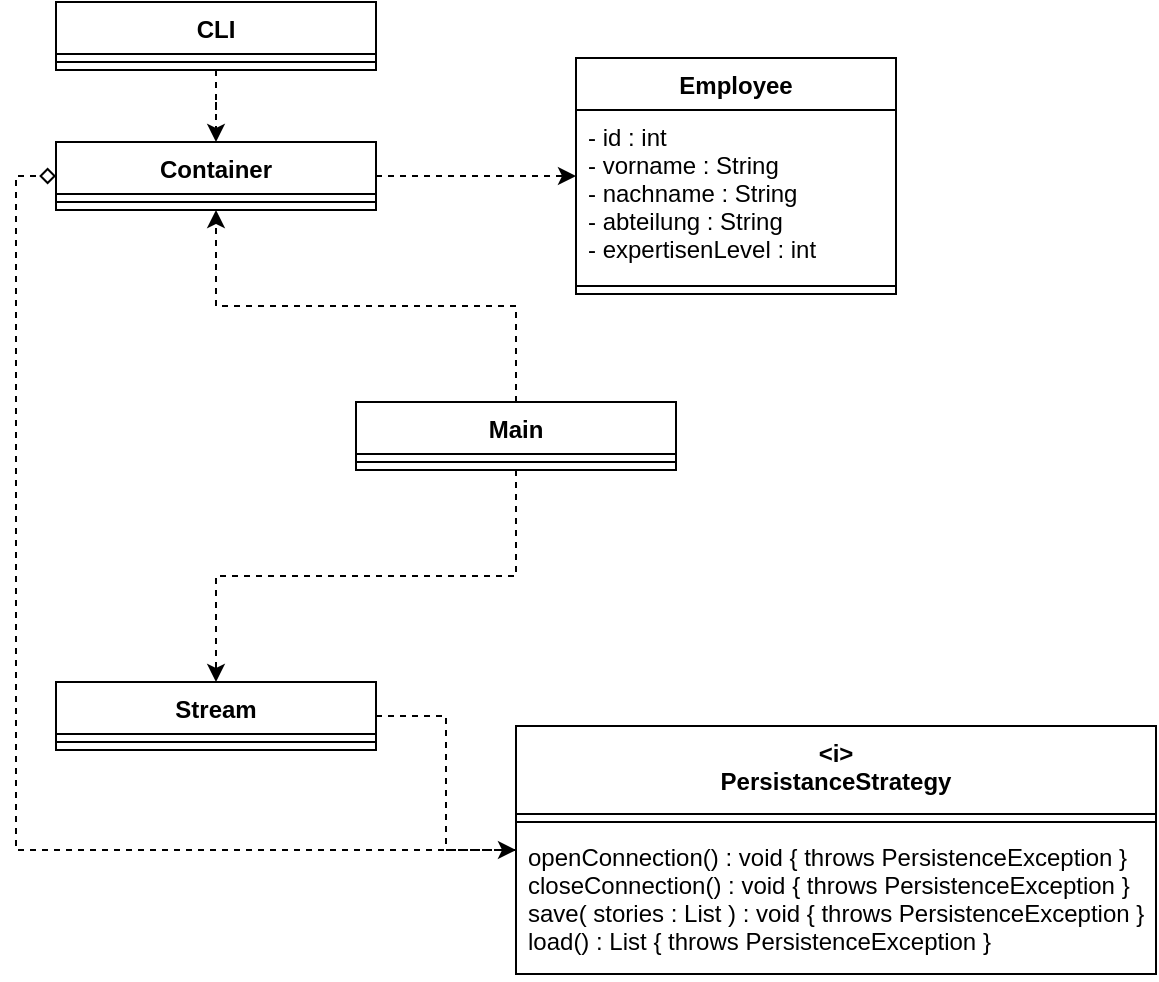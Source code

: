 <mxfile version="15.9.6" type="github">
  <diagram id="k7lWIKqvjzYtwFUY9pzX" name="Page-1">
    <mxGraphModel dx="592" dy="762" grid="1" gridSize="10" guides="1" tooltips="1" connect="1" arrows="1" fold="1" page="1" pageScale="1" pageWidth="850" pageHeight="1100" math="0" shadow="0">
      <root>
        <mxCell id="0" />
        <mxCell id="1" parent="0" />
        <mxCell id="NOuWM2T8Ii-4D87twefF-17" style="edgeStyle=orthogonalEdgeStyle;rounded=0;orthogonalLoop=1;jettySize=auto;html=1;dashed=1;" edge="1" parent="1" source="NOuWM2T8Ii-4D87twefF-1" target="NOuWM2T8Ii-4D87twefF-5">
          <mxGeometry relative="1" as="geometry" />
        </mxCell>
        <mxCell id="NOuWM2T8Ii-4D87twefF-1" value="Container" style="swimlane;fontStyle=1;align=center;verticalAlign=top;childLayout=stackLayout;horizontal=1;startSize=26;horizontalStack=0;resizeParent=1;resizeParentMax=0;resizeLast=0;collapsible=1;marginBottom=0;" vertex="1" parent="1">
          <mxGeometry x="30" y="80" width="160" height="34" as="geometry" />
        </mxCell>
        <mxCell id="NOuWM2T8Ii-4D87twefF-3" value="" style="line;strokeWidth=1;fillColor=none;align=left;verticalAlign=middle;spacingTop=-1;spacingLeft=3;spacingRight=3;rotatable=0;labelPosition=right;points=[];portConstraint=eastwest;" vertex="1" parent="NOuWM2T8Ii-4D87twefF-1">
          <mxGeometry y="26" width="160" height="8" as="geometry" />
        </mxCell>
        <mxCell id="NOuWM2T8Ii-4D87twefF-5" value="Employee&#xa;" style="swimlane;fontStyle=1;align=center;verticalAlign=top;childLayout=stackLayout;horizontal=1;startSize=26;horizontalStack=0;resizeParent=1;resizeParentMax=0;resizeLast=0;collapsible=1;marginBottom=0;" vertex="1" parent="1">
          <mxGeometry x="290" y="38" width="160" height="118" as="geometry" />
        </mxCell>
        <mxCell id="NOuWM2T8Ii-4D87twefF-6" value="- id : int&#xa;- vorname : String&#xa;- nachname : String&#xa;- abteilung : String&#xa;- expertisenLevel : int" style="text;strokeColor=none;fillColor=none;align=left;verticalAlign=top;spacingLeft=4;spacingRight=4;overflow=hidden;rotatable=0;points=[[0,0.5],[1,0.5]];portConstraint=eastwest;" vertex="1" parent="NOuWM2T8Ii-4D87twefF-5">
          <mxGeometry y="26" width="160" height="84" as="geometry" />
        </mxCell>
        <mxCell id="NOuWM2T8Ii-4D87twefF-7" value="" style="line;strokeWidth=1;fillColor=none;align=left;verticalAlign=middle;spacingTop=-1;spacingLeft=3;spacingRight=3;rotatable=0;labelPosition=right;points=[];portConstraint=eastwest;" vertex="1" parent="NOuWM2T8Ii-4D87twefF-5">
          <mxGeometry y="110" width="160" height="8" as="geometry" />
        </mxCell>
        <mxCell id="NOuWM2T8Ii-4D87twefF-18" style="edgeStyle=orthogonalEdgeStyle;rounded=0;orthogonalLoop=1;jettySize=auto;html=1;dashed=1;" edge="1" parent="1" source="NOuWM2T8Ii-4D87twefF-9" target="NOuWM2T8Ii-4D87twefF-13">
          <mxGeometry relative="1" as="geometry" />
        </mxCell>
        <mxCell id="NOuWM2T8Ii-4D87twefF-9" value="Stream" style="swimlane;fontStyle=1;align=center;verticalAlign=top;childLayout=stackLayout;horizontal=1;startSize=26;horizontalStack=0;resizeParent=1;resizeParentMax=0;resizeLast=0;collapsible=1;marginBottom=0;" vertex="1" parent="1">
          <mxGeometry x="30" y="350" width="160" height="34" as="geometry" />
        </mxCell>
        <mxCell id="NOuWM2T8Ii-4D87twefF-11" value="" style="line;strokeWidth=1;fillColor=none;align=left;verticalAlign=middle;spacingTop=-1;spacingLeft=3;spacingRight=3;rotatable=0;labelPosition=right;points=[];portConstraint=eastwest;" vertex="1" parent="NOuWM2T8Ii-4D87twefF-9">
          <mxGeometry y="26" width="160" height="8" as="geometry" />
        </mxCell>
        <mxCell id="NOuWM2T8Ii-4D87twefF-24" style="edgeStyle=orthogonalEdgeStyle;rounded=0;orthogonalLoop=1;jettySize=auto;html=1;dashed=1;endArrow=diamond;endFill=0;" edge="1" parent="1" source="NOuWM2T8Ii-4D87twefF-13" target="NOuWM2T8Ii-4D87twefF-1">
          <mxGeometry relative="1" as="geometry">
            <Array as="points">
              <mxPoint x="10" y="434" />
              <mxPoint x="10" y="97" />
            </Array>
          </mxGeometry>
        </mxCell>
        <mxCell id="NOuWM2T8Ii-4D87twefF-13" value="&lt;i&gt;&#xa;PersistanceStrategy" style="swimlane;fontStyle=1;align=center;verticalAlign=top;childLayout=stackLayout;horizontal=1;startSize=44;horizontalStack=0;resizeParent=1;resizeParentMax=0;resizeLast=0;collapsible=1;marginBottom=0;" vertex="1" parent="1">
          <mxGeometry x="260" y="372" width="320" height="124" as="geometry" />
        </mxCell>
        <mxCell id="NOuWM2T8Ii-4D87twefF-15" value="" style="line;strokeWidth=1;fillColor=none;align=left;verticalAlign=middle;spacingTop=-1;spacingLeft=3;spacingRight=3;rotatable=0;labelPosition=right;points=[];portConstraint=eastwest;" vertex="1" parent="NOuWM2T8Ii-4D87twefF-13">
          <mxGeometry y="44" width="320" height="8" as="geometry" />
        </mxCell>
        <mxCell id="NOuWM2T8Ii-4D87twefF-16" value="openConnection() : void { throws PersistenceException }&#xa;closeConnection() : void { throws PersistenceException }&#xa;save( stories : List ) : void { throws PersistenceException }&#xa;load() : List { throws PersistenceException }" style="text;strokeColor=none;fillColor=none;align=left;verticalAlign=top;spacingLeft=4;spacingRight=4;overflow=hidden;rotatable=0;points=[[0,0.5],[1,0.5]];portConstraint=eastwest;" vertex="1" parent="NOuWM2T8Ii-4D87twefF-13">
          <mxGeometry y="52" width="320" height="72" as="geometry" />
        </mxCell>
        <mxCell id="NOuWM2T8Ii-4D87twefF-22" style="edgeStyle=orthogonalEdgeStyle;rounded=0;orthogonalLoop=1;jettySize=auto;html=1;dashed=1;" edge="1" parent="1" source="NOuWM2T8Ii-4D87twefF-20" target="NOuWM2T8Ii-4D87twefF-1">
          <mxGeometry relative="1" as="geometry" />
        </mxCell>
        <mxCell id="NOuWM2T8Ii-4D87twefF-23" style="edgeStyle=orthogonalEdgeStyle;rounded=0;orthogonalLoop=1;jettySize=auto;html=1;dashed=1;" edge="1" parent="1" source="NOuWM2T8Ii-4D87twefF-20" target="NOuWM2T8Ii-4D87twefF-9">
          <mxGeometry relative="1" as="geometry" />
        </mxCell>
        <mxCell id="NOuWM2T8Ii-4D87twefF-20" value="Main" style="swimlane;fontStyle=1;align=center;verticalAlign=top;childLayout=stackLayout;horizontal=1;startSize=26;horizontalStack=0;resizeParent=1;resizeParentMax=0;resizeLast=0;collapsible=1;marginBottom=0;" vertex="1" parent="1">
          <mxGeometry x="180" y="210" width="160" height="34" as="geometry" />
        </mxCell>
        <mxCell id="NOuWM2T8Ii-4D87twefF-21" value="" style="line;strokeWidth=1;fillColor=none;align=left;verticalAlign=middle;spacingTop=-1;spacingLeft=3;spacingRight=3;rotatable=0;labelPosition=right;points=[];portConstraint=eastwest;" vertex="1" parent="NOuWM2T8Ii-4D87twefF-20">
          <mxGeometry y="26" width="160" height="8" as="geometry" />
        </mxCell>
        <mxCell id="NOuWM2T8Ii-4D87twefF-28" style="edgeStyle=orthogonalEdgeStyle;rounded=0;orthogonalLoop=1;jettySize=auto;html=1;dashed=1;endArrow=classic;endFill=1;" edge="1" parent="1" source="NOuWM2T8Ii-4D87twefF-26" target="NOuWM2T8Ii-4D87twefF-1">
          <mxGeometry relative="1" as="geometry" />
        </mxCell>
        <mxCell id="NOuWM2T8Ii-4D87twefF-26" value="CLI" style="swimlane;fontStyle=1;align=center;verticalAlign=top;childLayout=stackLayout;horizontal=1;startSize=26;horizontalStack=0;resizeParent=1;resizeParentMax=0;resizeLast=0;collapsible=1;marginBottom=0;" vertex="1" parent="1">
          <mxGeometry x="30" y="10" width="160" height="34" as="geometry" />
        </mxCell>
        <mxCell id="NOuWM2T8Ii-4D87twefF-27" value="" style="line;strokeWidth=1;fillColor=none;align=left;verticalAlign=middle;spacingTop=-1;spacingLeft=3;spacingRight=3;rotatable=0;labelPosition=right;points=[];portConstraint=eastwest;" vertex="1" parent="NOuWM2T8Ii-4D87twefF-26">
          <mxGeometry y="26" width="160" height="8" as="geometry" />
        </mxCell>
      </root>
    </mxGraphModel>
  </diagram>
</mxfile>
